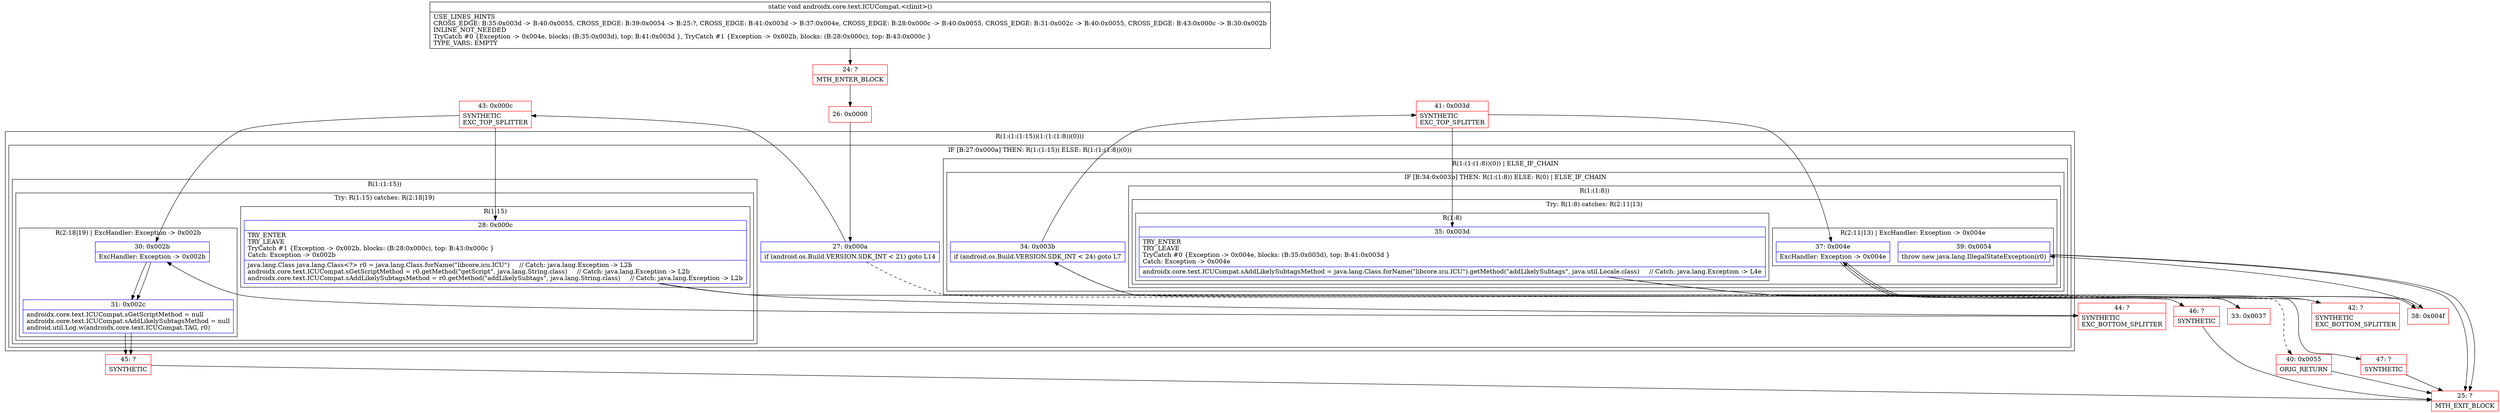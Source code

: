 digraph "CFG forandroidx.core.text.ICUCompat.\<clinit\>()V" {
subgraph cluster_Region_1663277552 {
label = "R(1:(1:(1:15))(1:(1:(1:8))(0)))";
node [shape=record,color=blue];
subgraph cluster_IfRegion_734359275 {
label = "IF [B:27:0x000a] THEN: R(1:(1:15)) ELSE: R(1:(1:(1:8))(0))";
node [shape=record,color=blue];
Node_27 [shape=record,label="{27\:\ 0x000a|if (android.os.Build.VERSION.SDK_INT \< 21) goto L14\l}"];
subgraph cluster_Region_1660147931 {
label = "R(1:(1:15))";
node [shape=record,color=blue];
subgraph cluster_TryCatchRegion_2064040329 {
label = "Try: R(1:15) catches: R(2:18|19)";
node [shape=record,color=blue];
subgraph cluster_Region_583729429 {
label = "R(1:15)";
node [shape=record,color=blue];
Node_28 [shape=record,label="{28\:\ 0x000c|TRY_ENTER\lTRY_LEAVE\lTryCatch #1 \{Exception \-\> 0x002b, blocks: (B:28:0x000c), top: B:43:0x000c \}\lCatch: Exception \-\> 0x002b\l|java.lang.Class java.lang.Class\<?\> r0 = java.lang.Class.forName(\"libcore.icu.ICU\")     \/\/ Catch: java.lang.Exception \-\> L2b\landroidx.core.text.ICUCompat.sGetScriptMethod = r0.getMethod(\"getScript\", java.lang.String.class)     \/\/ Catch: java.lang.Exception \-\> L2b\landroidx.core.text.ICUCompat.sAddLikelySubtagsMethod = r0.getMethod(\"addLikelySubtags\", java.lang.String.class)     \/\/ Catch: java.lang.Exception \-\> L2b\l}"];
}
subgraph cluster_Region_68496128 {
label = "R(2:18|19) | ExcHandler: Exception \-\> 0x002b\l";
node [shape=record,color=blue];
Node_30 [shape=record,label="{30\:\ 0x002b|ExcHandler: Exception \-\> 0x002b\l}"];
Node_31 [shape=record,label="{31\:\ 0x002c|androidx.core.text.ICUCompat.sGetScriptMethod = null\landroidx.core.text.ICUCompat.sAddLikelySubtagsMethod = null\landroid.util.Log.w(androidx.core.text.ICUCompat.TAG, r0)\l}"];
}
}
}
subgraph cluster_Region_69709663 {
label = "R(1:(1:(1:8))(0)) | ELSE_IF_CHAIN\l";
node [shape=record,color=blue];
subgraph cluster_IfRegion_2020510208 {
label = "IF [B:34:0x003b] THEN: R(1:(1:8)) ELSE: R(0) | ELSE_IF_CHAIN\l";
node [shape=record,color=blue];
Node_34 [shape=record,label="{34\:\ 0x003b|if (android.os.Build.VERSION.SDK_INT \< 24) goto L7\l}"];
subgraph cluster_Region_900273677 {
label = "R(1:(1:8))";
node [shape=record,color=blue];
subgraph cluster_TryCatchRegion_407467667 {
label = "Try: R(1:8) catches: R(2:11|13)";
node [shape=record,color=blue];
subgraph cluster_Region_565014418 {
label = "R(1:8)";
node [shape=record,color=blue];
Node_35 [shape=record,label="{35\:\ 0x003d|TRY_ENTER\lTRY_LEAVE\lTryCatch #0 \{Exception \-\> 0x004e, blocks: (B:35:0x003d), top: B:41:0x003d \}\lCatch: Exception \-\> 0x004e\l|androidx.core.text.ICUCompat.sAddLikelySubtagsMethod = java.lang.Class.forName(\"libcore.icu.ICU\").getMethod(\"addLikelySubtags\", java.util.Locale.class)     \/\/ Catch: java.lang.Exception \-\> L4e\l}"];
}
subgraph cluster_Region_757063469 {
label = "R(2:11|13) | ExcHandler: Exception \-\> 0x004e\l";
node [shape=record,color=blue];
Node_37 [shape=record,label="{37\:\ 0x004e|ExcHandler: Exception \-\> 0x004e\l}"];
Node_39 [shape=record,label="{39\:\ 0x0054|throw new java.lang.IllegalStateException(r0)\l}"];
}
}
}
subgraph cluster_Region_1350282749 {
label = "R(0)";
node [shape=record,color=blue];
}
}
}
}
}
subgraph cluster_Region_68496128 {
label = "R(2:18|19) | ExcHandler: Exception \-\> 0x002b\l";
node [shape=record,color=blue];
Node_30 [shape=record,label="{30\:\ 0x002b|ExcHandler: Exception \-\> 0x002b\l}"];
Node_31 [shape=record,label="{31\:\ 0x002c|androidx.core.text.ICUCompat.sGetScriptMethod = null\landroidx.core.text.ICUCompat.sAddLikelySubtagsMethod = null\landroid.util.Log.w(androidx.core.text.ICUCompat.TAG, r0)\l}"];
}
subgraph cluster_Region_757063469 {
label = "R(2:11|13) | ExcHandler: Exception \-\> 0x004e\l";
node [shape=record,color=blue];
Node_37 [shape=record,label="{37\:\ 0x004e|ExcHandler: Exception \-\> 0x004e\l}"];
Node_39 [shape=record,label="{39\:\ 0x0054|throw new java.lang.IllegalStateException(r0)\l}"];
}
Node_24 [shape=record,color=red,label="{24\:\ ?|MTH_ENTER_BLOCK\l}"];
Node_26 [shape=record,color=red,label="{26\:\ 0x0000}"];
Node_33 [shape=record,color=red,label="{33\:\ 0x0037}"];
Node_40 [shape=record,color=red,label="{40\:\ 0x0055|ORIG_RETURN\l}"];
Node_25 [shape=record,color=red,label="{25\:\ ?|MTH_EXIT_BLOCK\l}"];
Node_41 [shape=record,color=red,label="{41\:\ 0x003d|SYNTHETIC\lEXC_TOP_SPLITTER\l}"];
Node_42 [shape=record,color=red,label="{42\:\ ?|SYNTHETIC\lEXC_BOTTOM_SPLITTER\l}"];
Node_47 [shape=record,color=red,label="{47\:\ ?|SYNTHETIC\l}"];
Node_38 [shape=record,color=red,label="{38\:\ 0x004f}"];
Node_43 [shape=record,color=red,label="{43\:\ 0x000c|SYNTHETIC\lEXC_TOP_SPLITTER\l}"];
Node_44 [shape=record,color=red,label="{44\:\ ?|SYNTHETIC\lEXC_BOTTOM_SPLITTER\l}"];
Node_46 [shape=record,color=red,label="{46\:\ ?|SYNTHETIC\l}"];
Node_45 [shape=record,color=red,label="{45\:\ ?|SYNTHETIC\l}"];
MethodNode[shape=record,label="{static void androidx.core.text.ICUCompat.\<clinit\>()  | USE_LINES_HINTS\lCROSS_EDGE: B:35:0x003d \-\> B:40:0x0055, CROSS_EDGE: B:39:0x0054 \-\> B:25:?, CROSS_EDGE: B:41:0x003d \-\> B:37:0x004e, CROSS_EDGE: B:28:0x000c \-\> B:40:0x0055, CROSS_EDGE: B:31:0x002c \-\> B:40:0x0055, CROSS_EDGE: B:43:0x000c \-\> B:30:0x002b\lINLINE_NOT_NEEDED\lTryCatch #0 \{Exception \-\> 0x004e, blocks: (B:35:0x003d), top: B:41:0x003d \}, TryCatch #1 \{Exception \-\> 0x002b, blocks: (B:28:0x000c), top: B:43:0x000c \}\lTYPE_VARS: EMPTY\l}"];
MethodNode -> Node_24;Node_27 -> Node_33[style=dashed];
Node_27 -> Node_43;
Node_28 -> Node_44;
Node_28 -> Node_46;
Node_30 -> Node_31;
Node_31 -> Node_45;
Node_34 -> Node_40[style=dashed];
Node_34 -> Node_41;
Node_35 -> Node_42;
Node_35 -> Node_47;
Node_37 -> Node_38;
Node_39 -> Node_25;
Node_30 -> Node_31;
Node_31 -> Node_45;
Node_37 -> Node_38;
Node_39 -> Node_25;
Node_24 -> Node_26;
Node_26 -> Node_27;
Node_33 -> Node_34;
Node_40 -> Node_25;
Node_41 -> Node_35;
Node_41 -> Node_37;
Node_42 -> Node_37;
Node_47 -> Node_25;
Node_38 -> Node_39;
Node_43 -> Node_28;
Node_43 -> Node_30;
Node_44 -> Node_30;
Node_46 -> Node_25;
Node_45 -> Node_25;
}

